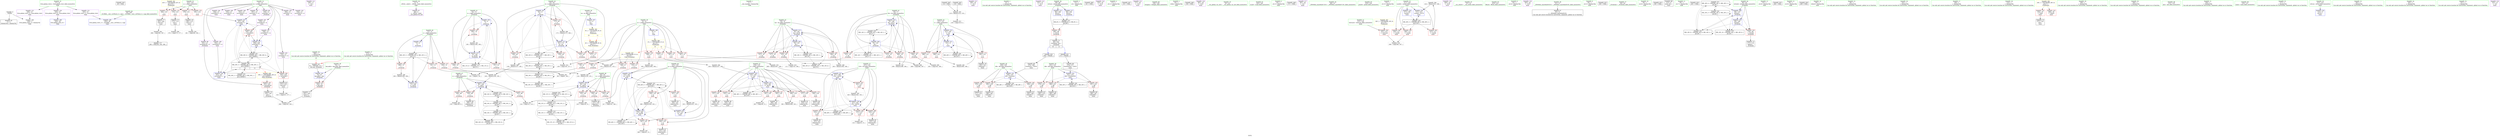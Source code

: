digraph "SVFG" {
	label="SVFG";

	Node0x56422d29f9d0 [shape=record,color=grey,label="{NodeID: 0\nNullPtr}"];
	Node0x56422d29f9d0 -> Node0x56422d2d02a0[style=solid];
	Node0x56422d29f9d0 -> Node0x56422d2d2370[style=solid];
	Node0x56422d31c7c0 [shape=record,color=black,label="{NodeID: 443\n49 = PHI()\n}"];
	Node0x56422cf4c070 [shape=record,color=black,label="{NodeID: 277\n289 = PHI(204, 204, 286, )\n}"];
	Node0x56422d2d1dd0 [shape=record,color=red,label="{NodeID: 194\n320\<--319\n\<--arrayidx27\nmain\n}"];
	Node0x56422d2d1dd0 -> Node0x56422d2d10d0[style=solid];
	Node0x56422d2ceff0 [shape=record,color=purple,label="{NodeID: 111\n236\<--17\n\<--.str.1\nmain\n}"];
	Node0x56422d2a3680 [shape=record,color=green,label="{NodeID: 28\n4\<--6\n_ZStL8__ioinit\<--_ZStL8__ioinit_field_insensitive\nGlob }"];
	Node0x56422d2a3680 -> Node0x56422d2ce490[style=solid];
	Node0x56422d2e1000 [shape=record,color=grey,label="{NodeID: 305\n281 = cmp(280, 282, )\n}"];
	Node0x56422d2d3580 [shape=record,color=blue,label="{NodeID: 222\n297\<--291\narrayidx17\<--\nmain\n}"];
	Node0x56422d2d3580 -> Node0x56422d2d1dd0[style=dashed];
	Node0x56422d2d3580 -> Node0x56422d2d1ea0[style=dashed];
	Node0x56422d2d3580 -> Node0x56422d2d3580[style=dashed];
	Node0x56422d2d3580 -> Node0x56422d2d3990[style=dashed];
	Node0x56422d2d3580 -> Node0x56422d2d3b30[style=dashed];
	Node0x56422d2d3580 -> Node0x56422d2f5f20[style=dashed];
	Node0x56422d2d3580 -> Node0x56422d2f6920[style=dashed];
	Node0x56422d2d4fd0 [shape=record,color=red,label="{NodeID: 139\n97\<--74\n\<--j\n_Z5checkc\n}"];
	Node0x56422d2d4fd0 -> Node0x56422d2e0400[style=solid];
	Node0x56422d2cfa60 [shape=record,color=green,label="{NodeID: 56\n225\<--226\np\<--p_field_insensitive\nmain\n}"];
	Node0x56422d2cfa60 -> Node0x56422d2d7120[style=solid];
	Node0x56422d2cfa60 -> Node0x56422d2d71f0[style=solid];
	Node0x56422d2cfa60 -> Node0x56422d2d72c0[style=solid];
	Node0x56422d2cfa60 -> Node0x56422d2d7390[style=solid];
	Node0x56422d2cfa60 -> Node0x56422d2d3720[style=solid];
	Node0x56422d2cfa60 -> Node0x56422d2d38c0[style=solid];
	Node0x56422d2cfa60 -> Node0x56422d2dbb00[style=solid];
	Node0x56422d2d6690 [shape=record,color=red,label="{NodeID: 167\n295\<--219\n\<--j\nmain\n}"];
	Node0x56422d2d6690 -> Node0x56422d2d0e60[style=solid];
	Node0x56422d2d1270 [shape=record,color=black,label="{NodeID: 84\n328\<--327\nidxprom32\<--\nmain\n}"];
	Node0x56422d29f1b0 [shape=record,color=green,label="{NodeID: 1\n7\<--1\n__dso_handle\<--dummyObj\nGlob }"];
	Node0x56422d31c8c0 [shape=record,color=black,label="{NodeID: 444\n114 = PHI()\n}"];
	Node0x56422d31c8c0 -> Node0x56422d2dfc80[style=solid];
	Node0x56422d2de780 [shape=record,color=grey,label="{NodeID: 278\n308 = Binary(307, 106, )\n}"];
	Node0x56422d2de780 -> Node0x56422d2d37f0[style=solid];
	Node0x56422d2d1ea0 [shape=record,color=red,label="{NodeID: 195\n330\<--329\n\<--arrayidx33\nmain\n}"];
	Node0x56422d2d1ea0 -> Node0x56422d2d3990[style=solid];
	Node0x56422d2cf0c0 [shape=record,color=purple,label="{NodeID: 112\n240\<--20\n\<--.str.2\nmain\n}"];
	Node0x56422d2a3750 [shape=record,color=green,label="{NodeID: 29\n8\<--10\nn\<--n_field_insensitive\nGlob }"];
	Node0x56422d2a3750 -> Node0x56422d2d42d0[style=solid];
	Node0x56422d2a3750 -> Node0x56422d2d43a0[style=solid];
	Node0x56422d2a3750 -> Node0x56422d2d4470[style=solid];
	Node0x56422d2a3750 -> Node0x56422d2d4540[style=solid];
	Node0x56422d2a3750 -> Node0x56422d2d4610[style=solid];
	Node0x56422d2a3750 -> Node0x56422d2d46e0[style=solid];
	Node0x56422d2a3750 -> Node0x56422d2d47b0[style=solid];
	Node0x56422d2a3750 -> Node0x56422d2d4880[style=solid];
	Node0x56422d2a3750 -> Node0x56422d2d1f70[style=solid];
	Node0x56422d2e1180 [shape=record,color=grey,label="{NodeID: 306\n276 = cmp(275, 277, )\n}"];
	Node0x56422d2d3650 [shape=record,color=blue,label="{NodeID: 223\n221\<--301\ni\<--inc\nmain\n}"];
	Node0x56422d2d3650 -> Node0x56422d2d6b70[style=dashed];
	Node0x56422d2d3650 -> Node0x56422d2d6c40[style=dashed];
	Node0x56422d2d3650 -> Node0x56422d2d6d10[style=dashed];
	Node0x56422d2d3650 -> Node0x56422d2d34b0[style=dashed];
	Node0x56422d2d3650 -> Node0x56422d2d3650[style=dashed];
	Node0x56422d2d3650 -> Node0x56422d2ee820[style=dashed];
	Node0x56422d2d50a0 [shape=record,color=red,label="{NodeID: 140\n136\<--74\n\<--j\n_Z5checkc\n}"];
	Node0x56422d2d50a0 -> Node0x56422d2dec00[style=solid];
	Node0x56422d2cfb30 [shape=record,color=green,label="{NodeID: 57\n227\<--228\ni19\<--i19_field_insensitive\nmain\n}"];
	Node0x56422d2cfb30 -> Node0x56422d2d7460[style=solid];
	Node0x56422d2cfb30 -> Node0x56422d2d7530[style=solid];
	Node0x56422d2cfb30 -> Node0x56422d2d7600[style=solid];
	Node0x56422d2cfb30 -> Node0x56422d2d76d0[style=solid];
	Node0x56422d2cfb30 -> Node0x56422d2d37f0[style=solid];
	Node0x56422d2cfb30 -> Node0x56422d2d3a60[style=solid];
	Node0x56422d2d6760 [shape=record,color=red,label="{NodeID: 168\n317\<--219\n\<--j\nmain\n}"];
	Node0x56422d2d6760 -> Node0x56422d2d1000[style=solid];
	Node0x56422d2d1340 [shape=record,color=black,label="{NodeID: 85\n334\<--331\nidxprom34\<--\nmain\n}"];
	Node0x56422d29f420 [shape=record,color=green,label="{NodeID: 2\n9\<--1\n\<--dummyObj\nCan only get source location for instruction, argument, global var or function.}"];
	Node0x56422d31ca20 [shape=record,color=black,label="{NodeID: 445\n118 = PHI()\n}"];
	Node0x56422d31ca20 -> Node0x56422d2dfc80[style=solid];
	Node0x56422d2de900 [shape=record,color=grey,label="{NodeID: 279\n360 = Binary(359, 102, )\n}"];
	Node0x56422d2de900 -> Node0x56422d2dbb00[style=solid];
	Node0x56422d2d1f70 [shape=record,color=blue,label="{NodeID: 196\n8\<--9\nn\<--\nGlob }"];
	Node0x56422d2d1f70 -> Node0x56422d2d8520[style=dashed];
	Node0x56422d2cf190 [shape=record,color=purple,label="{NodeID: 113\n251\<--22\n\<--.str.3\nmain\n}"];
	Node0x56422d2a3820 [shape=record,color=green,label="{NodeID: 30\n11\<--12\nm\<--m_field_insensitive\nGlob }"];
	Node0x56422d2a3820 -> Node0x56422d2d4950[style=solid];
	Node0x56422d2a3820 -> Node0x56422d2d2070[style=solid];
	Node0x56422d2e1300 [shape=record,color=grey,label="{NodeID: 307\n348 = cmp(347, 9, )\n}"];
	Node0x56422d2d3720 [shape=record,color=blue,label="{NodeID: 224\n225\<--305\np\<--sub18\nmain\n}"];
	Node0x56422d2d3720 -> Node0x56422d2f0a20[style=dashed];
	Node0x56422d2d5170 [shape=record,color=red,label="{NodeID: 141\n194\<--74\n\<--j\n_Z5checkc\n}"];
	Node0x56422d2d5170 -> Node0x56422d2dfb00[style=solid];
	Node0x56422d2cfc00 [shape=record,color=green,label="{NodeID: 58\n229\<--230\nbR\<--bR_field_insensitive\nmain\n}"];
	Node0x56422d2cfc00 -> Node0x56422d2d77a0[style=solid];
	Node0x56422d2cfc00 -> Node0x56422d2d7870[style=solid];
	Node0x56422d2cfc00 -> Node0x56422d2d7940[style=solid];
	Node0x56422d2cfc00 -> Node0x56422d2dbc60[style=solid];
	Node0x56422d2d6830 [shape=record,color=red,label="{NodeID: 169\n327\<--219\n\<--j\nmain\n}"];
	Node0x56422d2d6830 -> Node0x56422d2d1270[style=solid];
	Node0x56422d2d1410 [shape=record,color=black,label="{NodeID: 86\n337\<--336\nidxprom36\<--\nmain\n}"];
	Node0x56422d2c2b10 [shape=record,color=green,label="{NodeID: 3\n15\<--1\n.str\<--dummyObj\nGlob }"];
	Node0x56422d31cb20 [shape=record,color=black,label="{NodeID: 446\n241 = PHI()\n}"];
	Node0x56422d2dea80 [shape=record,color=grey,label="{NodeID: 280\n365 = Binary(364, 102, )\n}"];
	Node0x56422d2dea80 -> Node0x56422d2dbb90[style=solid];
	Node0x56422d2d2070 [shape=record,color=blue,label="{NodeID: 197\n11\<--9\nm\<--\nGlob }"];
	Node0x56422d2d2070 -> Node0x56422d2d8630[style=dashed];
	Node0x56422d2cf260 [shape=record,color=purple,label="{NodeID: 114\n255\<--24\n\<--.str.4\nmain\n}"];
	Node0x56422d2cd830 [shape=record,color=green,label="{NodeID: 31\n13\<--14\nA\<--A_field_insensitive\nGlob }"];
	Node0x56422d2cd830 -> Node0x56422d2ce560[style=solid];
	Node0x56422d2cd830 -> Node0x56422d2ce630[style=solid];
	Node0x56422d2cd830 -> Node0x56422d2ce700[style=solid];
	Node0x56422d2cd830 -> Node0x56422d2ce7d0[style=solid];
	Node0x56422d2cd830 -> Node0x56422d2ce8a0[style=solid];
	Node0x56422d2cd830 -> Node0x56422d2ce970[style=solid];
	Node0x56422d2cd830 -> Node0x56422d2cea40[style=solid];
	Node0x56422d2cd830 -> Node0x56422d2ceb10[style=solid];
	Node0x56422d2cd830 -> Node0x56422d2cebe0[style=solid];
	Node0x56422d2cd830 -> Node0x56422d2cecb0[style=solid];
	Node0x56422d2cd830 -> Node0x56422d2ced80[style=solid];
	Node0x56422d2cd830 -> Node0x56422d2cee50[style=solid];
	Node0x56422d2d8b70 [shape=record,color=yellow,style=double,label="{NodeID: 391\n42V_1 = ENCHI(MR_42V_0)\npts\{224 \}\nFun[main]}"];
	Node0x56422d2d8b70 -> Node0x56422d2d6de0[style=dashed];
	Node0x56422d2d8b70 -> Node0x56422d2d6eb0[style=dashed];
	Node0x56422d2d8b70 -> Node0x56422d2d6f80[style=dashed];
	Node0x56422d2d8b70 -> Node0x56422d2d7050[style=dashed];
	Node0x56422d2e1480 [shape=record,color=grey,label="{NodeID: 308\n268 = cmp(266, 267, )\n}"];
	Node0x56422d2d37f0 [shape=record,color=blue,label="{NodeID: 225\n227\<--308\ni19\<--sub20\nmain\n}"];
	Node0x56422d2d37f0 -> Node0x56422d2d7460[style=dashed];
	Node0x56422d2d37f0 -> Node0x56422d2d7530[style=dashed];
	Node0x56422d2d37f0 -> Node0x56422d2d7600[style=dashed];
	Node0x56422d2d37f0 -> Node0x56422d2d76d0[style=dashed];
	Node0x56422d2d37f0 -> Node0x56422d2d37f0[style=dashed];
	Node0x56422d2d37f0 -> Node0x56422d2d3a60[style=dashed];
	Node0x56422d2d37f0 -> Node0x56422d2ef220[style=dashed];
	Node0x56422d2d5240 [shape=record,color=red,label="{NodeID: 142\n104\<--76\n\<--dx\n_Z5checkc\n}"];
	Node0x56422d2d5240 -> Node0x56422d2e1600[style=solid];
	Node0x56422d2cfcd0 [shape=record,color=green,label="{NodeID: 59\n231\<--232\nbB\<--bB_field_insensitive\nmain\n}"];
	Node0x56422d2cfcd0 -> Node0x56422d2d7a10[style=solid];
	Node0x56422d2cfcd0 -> Node0x56422d2d1c30[style=solid];
	Node0x56422d2cfcd0 -> Node0x56422d2d1d00[style=solid];
	Node0x56422d2cfcd0 -> Node0x56422d2dbd30[style=solid];
	Node0x56422d2d6900 [shape=record,color=red,label="{NodeID: 170\n336\<--219\n\<--j\nmain\n}"];
	Node0x56422d2d6900 -> Node0x56422d2d1410[style=solid];
	Node0x56422d2d14e0 [shape=record,color=black,label="{NodeID: 87\n351\<--350\nidxprom44\<--\nmain\n}"];
	Node0x56422d2a3400 [shape=record,color=green,label="{NodeID: 4\n17\<--1\n.str.1\<--dummyObj\nGlob }"];
	Node0x56422d31cbf0 [shape=record,color=black,label="{NodeID: 447\n252 = PHI()\n}"];
	Node0x56422d2dec00 [shape=record,color=grey,label="{NodeID: 281\n140 = Binary(136, 139, )\n}"];
	Node0x56422d2dec00 -> Node0x56422d2d2af0[style=solid];
	Node0x56422d2d2170 [shape=record,color=blue,label="{NodeID: 198\n434\<--38\nllvm.global_ctors_0\<--\nGlob }"];
	Node0x56422d2cf330 [shape=record,color=purple,label="{NodeID: 115\n271\<--26\n\<--.str.5\nmain\n}"];
	Node0x56422d2cd8c0 [shape=record,color=green,label="{NodeID: 32\n37\<--41\nllvm.global_ctors\<--llvm.global_ctors_field_insensitive\nGlob }"];
	Node0x56422d2cd8c0 -> Node0x56422d2d3fd0[style=solid];
	Node0x56422d2cd8c0 -> Node0x56422d2d40d0[style=solid];
	Node0x56422d2cd8c0 -> Node0x56422d2d41d0[style=solid];
	Node0x56422d2e1600 [shape=record,color=grey,label="{NodeID: 309\n105 = cmp(104, 106, )\n}"];
	Node0x56422d2d38c0 [shape=record,color=blue,label="{NodeID: 226\n225\<--332\np\<--dec\nmain\n}"];
	Node0x56422d2d38c0 -> Node0x56422d2f0a20[style=dashed];
	Node0x56422d2d5310 [shape=record,color=red,label="{NodeID: 143\n113\<--76\n\<--dx\n_Z5checkc\n}"];
	Node0x56422d2cfda0 [shape=record,color=green,label="{NodeID: 60\n238\<--239\nfreopen\<--freopen_field_insensitive\n}"];
	Node0x56422d2f2320 [shape=record,color=black,label="{NodeID: 337\nMR_10V_3 = PHI(MR_10V_4, MR_10V_2, )\npts\{73 \}\n}"];
	Node0x56422d2f2320 -> Node0x56422d2d4d60[style=dashed];
	Node0x56422d2f2320 -> Node0x56422d2d4e30[style=dashed];
	Node0x56422d2f2320 -> Node0x56422d2d4f00[style=dashed];
	Node0x56422d2f2320 -> Node0x56422d2d30a0[style=dashed];
	Node0x56422d2d69d0 [shape=record,color=red,label="{NodeID: 171\n353\<--219\n\<--j\nmain\n}"];
	Node0x56422d2d69d0 -> Node0x56422d2d15b0[style=solid];
	Node0x56422d2d15b0 [shape=record,color=black,label="{NodeID: 88\n354\<--353\nidxprom46\<--\nmain\n}"];
	Node0x56422d2a3490 [shape=record,color=green,label="{NodeID: 5\n19\<--1\nstdin\<--dummyObj\nGlob }"];
	Node0x56422d31ccc0 [shape=record,color=black,label="{NodeID: 448\n256 = PHI()\n}"];
	Node0x56422d2ded80 [shape=record,color=grey,label="{NodeID: 282\n134 = Binary(130, 133, )\n}"];
	Node0x56422d2ded80 -> Node0x56422d2d2a20[style=solid];
	Node0x56422d2d2270 [shape=record,color=blue,label="{NodeID: 199\n435\<--39\nllvm.global_ctors_1\<--_GLOBAL__sub_I_ACRush_0_1.cpp\nGlob }"];
	Node0x56422d2d3c90 [shape=record,color=purple,label="{NodeID: 116\n382\<--28\n\<--.str.6\nmain\n}"];
	Node0x56422d2cd950 [shape=record,color=green,label="{NodeID: 33\n42\<--43\n__cxx_global_var_init\<--__cxx_global_var_init_field_insensitive\n}"];
	Node0x56422d2e1780 [shape=record,color=grey,label="{NodeID: 310\n111 = cmp(110, 106, )\n}"];
	Node0x56422d2d3990 [shape=record,color=blue,label="{NodeID: 227\n338\<--330\narrayidx37\<--\nmain\n}"];
	Node0x56422d2d3990 -> Node0x56422d2f6920[style=dashed];
	Node0x56422d2d53e0 [shape=record,color=red,label="{NodeID: 144\n131\<--76\n\<--dx\n_Z5checkc\n}"];
	Node0x56422d2d53e0 -> Node0x56422d2df800[style=solid];
	Node0x56422d2cfea0 [shape=record,color=green,label="{NodeID: 61\n242\<--243\nscanf\<--scanf_field_insensitive\n}"];
	Node0x56422d2d6aa0 [shape=record,color=red,label="{NodeID: 172\n364\<--219\n\<--j\nmain\n}"];
	Node0x56422d2d6aa0 -> Node0x56422d2dea80[style=solid];
	Node0x56422d2d1680 [shape=record,color=black,label="{NodeID: 89\n370\<--368\nfrombool\<--call54\nmain\n}"];
	Node0x56422d2d1680 -> Node0x56422d2dbc60[style=solid];
	Node0x56422d29f6b0 [shape=record,color=green,label="{NodeID: 6\n20\<--1\n.str.2\<--dummyObj\nGlob }"];
	Node0x56422d31cdc0 [shape=record,color=black,label="{NodeID: 449\n272 = PHI()\n}"];
	Node0x56422d2def00 [shape=record,color=grey,label="{NodeID: 283\n305 = Binary(304, 106, )\n}"];
	Node0x56422d2def00 -> Node0x56422d2d3720[style=solid];
	Node0x56422d2d2370 [shape=record,color=blue, style = dotted,label="{NodeID: 200\n436\<--3\nllvm.global_ctors_2\<--dummyVal\nGlob }"];
	Node0x56422d2d3d60 [shape=record,color=purple,label="{NodeID: 117\n391\<--30\n\<--.str.7\nmain\n}"];
	Node0x56422d2cd9e0 [shape=record,color=green,label="{NodeID: 34\n46\<--47\n_ZNSt8ios_base4InitC1Ev\<--_ZNSt8ios_base4InitC1Ev_field_insensitive\n}"];
	Node0x56422d2e1900 [shape=record,color=grey,label="{NodeID: 311\n166 = cmp(163, 165, )\n}"];
	Node0x56422d2d3a60 [shape=record,color=blue,label="{NodeID: 228\n227\<--343\ni19\<--dec39\nmain\n}"];
	Node0x56422d2d3a60 -> Node0x56422d2d7460[style=dashed];
	Node0x56422d2d3a60 -> Node0x56422d2d7530[style=dashed];
	Node0x56422d2d3a60 -> Node0x56422d2d7600[style=dashed];
	Node0x56422d2d3a60 -> Node0x56422d2d76d0[style=dashed];
	Node0x56422d2d3a60 -> Node0x56422d2d37f0[style=dashed];
	Node0x56422d2d3a60 -> Node0x56422d2d3a60[style=dashed];
	Node0x56422d2d3a60 -> Node0x56422d2ef220[style=dashed];
	Node0x56422d2d54b0 [shape=record,color=red,label="{NodeID: 145\n189\<--76\n\<--dx\n_Z5checkc\n}"];
	Node0x56422d2d54b0 -> Node0x56422d2df500[style=solid];
	Node0x56422d2cffa0 [shape=record,color=green,label="{NodeID: 62\n253\<--254\nprintf\<--printf_field_insensitive\n}"];
	Node0x56422d2d6b70 [shape=record,color=red,label="{NodeID: 173\n266\<--221\n\<--i\nmain\n}"];
	Node0x56422d2d6b70 -> Node0x56422d2e1480[style=solid];
	Node0x56422d2d1750 [shape=record,color=black,label="{NodeID: 90\n374\<--372\nfrombool56\<--call55\nmain\n}"];
	Node0x56422d2d1750 -> Node0x56422d2dbd30[style=solid];
	Node0x56422d29f740 [shape=record,color=green,label="{NodeID: 7\n22\<--1\n.str.3\<--dummyObj\nGlob }"];
	Node0x56422d31cec0 [shape=record,color=black,label="{NodeID: 450\n368 = PHI(66, )\n}"];
	Node0x56422d31cec0 -> Node0x56422d2d1680[style=solid];
	Node0x56422d2df080 [shape=record,color=grey,label="{NodeID: 284\n414 = Binary(413, 106, )\n}"];
	Node0x56422d2df080 -> Node0x56422d2dbe00[style=solid];
	Node0x56422d2d2470 [shape=record,color=blue,label="{NodeID: 201\n70\<--67\nkey.addr\<--key\n_Z5checkc\n}"];
	Node0x56422d2d2470 -> Node0x56422d2d4c90[style=dashed];
	Node0x56422d2d3e30 [shape=record,color=purple,label="{NodeID: 118\n400\<--32\n\<--.str.8\nmain\n}"];
	Node0x56422d2cda70 [shape=record,color=green,label="{NodeID: 35\n52\<--53\n__cxa_atexit\<--__cxa_atexit_field_insensitive\n}"];
	Node0x56422d2e1a80 [shape=record,color=grey,label="{NodeID: 312\n120 = cmp(119, 9, )\n}"];
	Node0x56422d2d3b30 [shape=record,color=blue,label="{NodeID: 229\n355\<--357\narrayidx47\<--\nmain\n}"];
	Node0x56422d2d3b30 -> Node0x56422d2d3b30[style=dashed];
	Node0x56422d2d3b30 -> Node0x56422d2f5f20[style=dashed];
	Node0x56422d2d5580 [shape=record,color=red,label="{NodeID: 146\n110\<--78\n\<--dy\n_Z5checkc\n}"];
	Node0x56422d2d5580 -> Node0x56422d2e1780[style=solid];
	Node0x56422d2d00a0 [shape=record,color=green,label="{NodeID: 63\n410\<--411\nfflush\<--fflush_field_insensitive\n}"];
	Node0x56422d2d6c40 [shape=record,color=red,label="{NodeID: 174\n292\<--221\n\<--i\nmain\n}"];
	Node0x56422d2d6c40 -> Node0x56422d2d0d90[style=solid];
	Node0x56422d2d1820 [shape=record,color=black,label="{NodeID: 91\n377\<--376\ntobool\<--\nmain\n}"];
	Node0x56422d29f850 [shape=record,color=green,label="{NodeID: 8\n24\<--1\n.str.4\<--dummyObj\nGlob }"];
	Node0x56422d31d0b0 [shape=record,color=black,label="{NodeID: 451\n372 = PHI(66, )\n}"];
	Node0x56422d31d0b0 -> Node0x56422d2d1750[style=solid];
	Node0x56422d2df200 [shape=record,color=grey,label="{NodeID: 285\n301 = Binary(300, 106, )\n}"];
	Node0x56422d2df200 -> Node0x56422d2d3650[style=solid];
	Node0x56422d2d2540 [shape=record,color=blue,label="{NodeID: 202\n72\<--9\ni\<--\n_Z5checkc\n}"];
	Node0x56422d2d2540 -> Node0x56422d2f2320[style=dashed];
	Node0x56422d2d3f00 [shape=record,color=purple,label="{NodeID: 119\n403\<--34\n\<--.str.9\nmain\n}"];
	Node0x56422d2cdb00 [shape=record,color=green,label="{NodeID: 36\n51\<--57\n_ZNSt8ios_base4InitD1Ev\<--_ZNSt8ios_base4InitD1Ev_field_insensitive\n}"];
	Node0x56422d2cdb00 -> Node0x56422d2d0470[style=solid];
	Node0x56422d2e1c00 [shape=record,color=grey,label="{NodeID: 313\n262 = cmp(261, 9, )\n}"];
	Node0x56422d2dbb00 [shape=record,color=blue,label="{NodeID: 230\n225\<--360\np\<--dec49\nmain\n}"];
	Node0x56422d2dbb00 -> Node0x56422d2d71f0[style=dashed];
	Node0x56422d2dbb00 -> Node0x56422d2d72c0[style=dashed];
	Node0x56422d2dbb00 -> Node0x56422d2d7390[style=dashed];
	Node0x56422d2dbb00 -> Node0x56422d2d3720[style=dashed];
	Node0x56422d2dbb00 -> Node0x56422d2dbb00[style=dashed];
	Node0x56422d2dbb00 -> Node0x56422d2eed20[style=dashed];
	Node0x56422d2d5650 [shape=record,color=red,label="{NodeID: 147\n117\<--78\n\<--dy\n_Z5checkc\n}"];
	Node0x56422d2d01a0 [shape=record,color=green,label="{NodeID: 64\n39\<--430\n_GLOBAL__sub_I_ACRush_0_1.cpp\<--_GLOBAL__sub_I_ACRush_0_1.cpp_field_insensitive\n}"];
	Node0x56422d2d01a0 -> Node0x56422d2d2270[style=solid];
	Node0x56422d2d6d10 [shape=record,color=red,label="{NodeID: 175\n300\<--221\n\<--i\nmain\n}"];
	Node0x56422d2d6d10 -> Node0x56422d2df200[style=solid];
	Node0x56422d2d18f0 [shape=record,color=black,label="{NodeID: 92\n380\<--379\ntobool58\<--\nmain\n}"];
	Node0x56422d29f8e0 [shape=record,color=green,label="{NodeID: 9\n26\<--1\n.str.5\<--dummyObj\nGlob }"];
	Node0x56422d31d1b0 [shape=record,color=black,label="{NodeID: 452\n383 = PHI()\n}"];
	Node0x56422d2df380 [shape=record,color=grey,label="{NodeID: 286\n139 = Binary(137, 138, )\n}"];
	Node0x56422d2df380 -> Node0x56422d2dec00[style=solid];
	Node0x56422d2d2610 [shape=record,color=blue,label="{NodeID: 203\n74\<--9\nj\<--\n_Z5checkc\n}"];
	Node0x56422d2d2610 -> Node0x56422d2d4fd0[style=dashed];
	Node0x56422d2d2610 -> Node0x56422d2d50a0[style=dashed];
	Node0x56422d2d2610 -> Node0x56422d2d5170[style=dashed];
	Node0x56422d2d2610 -> Node0x56422d2d2610[style=dashed];
	Node0x56422d2d2610 -> Node0x56422d2d2fd0[style=dashed];
	Node0x56422d2d2610 -> Node0x56422d2fe620[style=dashed];
	Node0x56422d2d3fd0 [shape=record,color=purple,label="{NodeID: 120\n434\<--37\nllvm.global_ctors_0\<--llvm.global_ctors\nGlob }"];
	Node0x56422d2d3fd0 -> Node0x56422d2d2170[style=solid];
	Node0x56422d2cdb90 [shape=record,color=green,label="{NodeID: 37\n64\<--65\n_Z5checkc\<--_Z5checkc_field_insensitive\n}"];
	Node0x56422d2d90b0 [shape=record,color=yellow,style=double,label="{NodeID: 397\n2V_1 = ENCHI(MR_2V_0)\npts\{10 \}\nFun[_Z5checkc]}"];
	Node0x56422d2d90b0 -> Node0x56422d2d42d0[style=dashed];
	Node0x56422d2d90b0 -> Node0x56422d2d43a0[style=dashed];
	Node0x56422d2d90b0 -> Node0x56422d2d4470[style=dashed];
	Node0x56422d2d90b0 -> Node0x56422d2d4540[style=dashed];
	Node0x56422d2e1d80 [shape=record,color=grey,label="{NodeID: 314\n128 = cmp(126, 127, )\n}"];
	Node0x56422d2dbb90 [shape=record,color=blue,label="{NodeID: 231\n219\<--365\nj\<--dec52\nmain\n}"];
	Node0x56422d2dbb90 -> Node0x56422d2d65c0[style=dashed];
	Node0x56422d2dbb90 -> Node0x56422d2d6690[style=dashed];
	Node0x56422d2dbb90 -> Node0x56422d2d6760[style=dashed];
	Node0x56422d2dbb90 -> Node0x56422d2d6830[style=dashed];
	Node0x56422d2dbb90 -> Node0x56422d2d6900[style=dashed];
	Node0x56422d2dbb90 -> Node0x56422d2d69d0[style=dashed];
	Node0x56422d2dbb90 -> Node0x56422d2d6aa0[style=dashed];
	Node0x56422d2dbb90 -> Node0x56422d2dbb90[style=dashed];
	Node0x56422d2dbb90 -> Node0x56422d2ee320[style=dashed];
	Node0x56422d2d5720 [shape=record,color=red,label="{NodeID: 148\n137\<--78\n\<--dy\n_Z5checkc\n}"];
	Node0x56422d2d5720 -> Node0x56422d2df380[style=solid];
	Node0x56422d2d02a0 [shape=record,color=black,label="{NodeID: 65\n2\<--3\ndummyVal\<--dummyVal\n}"];
	Node0x56422d2d6de0 [shape=record,color=red,label="{NodeID: 176\n274\<--223\n\<--c\nmain\n}"];
	Node0x56422d2d6de0 -> Node0x56422d2d0b20[style=solid];
	Node0x56422d2d19c0 [shape=record,color=black,label="{NodeID: 93\n386\<--385\ntobool61\<--\nmain\n}"];
	Node0x56422d2a3190 [shape=record,color=green,label="{NodeID: 10\n28\<--1\n.str.6\<--dummyObj\nGlob }"];
	Node0x56422d31d280 [shape=record,color=black,label="{NodeID: 453\n392 = PHI()\n}"];
	Node0x56422d2df500 [shape=record,color=grey,label="{NodeID: 287\n190 = Binary(189, 106, )\n}"];
	Node0x56422d2df500 -> Node0x56422d2d2f00[style=solid];
	Node0x56422d2d26e0 [shape=record,color=blue,label="{NodeID: 204\n76\<--102\ndx\<--\n_Z5checkc\n}"];
	Node0x56422d2d26e0 -> Node0x56422d2d5240[style=dashed];
	Node0x56422d2d26e0 -> Node0x56422d2d5310[style=dashed];
	Node0x56422d2d26e0 -> Node0x56422d2d53e0[style=dashed];
	Node0x56422d2d26e0 -> Node0x56422d2d54b0[style=dashed];
	Node0x56422d2d26e0 -> Node0x56422d2d2f00[style=dashed];
	Node0x56422d2d26e0 -> Node0x56422d2ec020[style=dashed];
	Node0x56422d2d26e0 -> Node0x56422d2feb20[style=dashed];
	Node0x56422d2d40d0 [shape=record,color=purple,label="{NodeID: 121\n435\<--37\nllvm.global_ctors_1\<--llvm.global_ctors\nGlob }"];
	Node0x56422d2d40d0 -> Node0x56422d2d2270[style=solid];
	Node0x56422d2cdc20 [shape=record,color=green,label="{NodeID: 38\n68\<--69\nretval\<--retval_field_insensitive\n_Z5checkc\n}"];
	Node0x56422d2cdc20 -> Node0x56422d2d4bc0[style=solid];
	Node0x56422d2cdc20 -> Node0x56422d2d2d60[style=solid];
	Node0x56422d2cdc20 -> Node0x56422d2d3170[style=solid];
	Node0x56422d2d91c0 [shape=record,color=yellow,style=double,label="{NodeID: 398\n4V_1 = ENCHI(MR_4V_0)\npts\{12 \}\nFun[_Z5checkc]}"];
	Node0x56422d2d91c0 -> Node0x56422d2d4950[style=dashed];
	Node0x56422d2e1f00 [shape=record,color=grey,label="{NodeID: 315\n93 = cmp(91, 92, )\n}"];
	Node0x56422d2dbc60 [shape=record,color=blue,label="{NodeID: 232\n229\<--370\nbR\<--frombool\nmain\n}"];
	Node0x56422d2dbc60 -> Node0x56422d2d77a0[style=dashed];
	Node0x56422d2dbc60 -> Node0x56422d2d7870[style=dashed];
	Node0x56422d2dbc60 -> Node0x56422d2d7940[style=dashed];
	Node0x56422d2dbc60 -> Node0x56422d2ef720[style=dashed];
	Node0x56422d2d57f0 [shape=record,color=red,label="{NodeID: 149\n184\<--78\n\<--dy\n_Z5checkc\n}"];
	Node0x56422d2d57f0 -> Node0x56422d2df680[style=solid];
	Node0x56422d2d03a0 [shape=record,color=black,label="{NodeID: 66\n212\<--9\nmain_ret\<--\nmain\n}"];
	Node0x56422d2d6eb0 [shape=record,color=red,label="{NodeID: 177\n279\<--223\n\<--c\nmain\n}"];
	Node0x56422d2d6eb0 -> Node0x56422d2d0bf0[style=solid];
	Node0x56422d2d1a90 [shape=record,color=black,label="{NodeID: 94\n389\<--388\ntobool63\<--\nmain\n}"];
	Node0x56422d2a3260 [shape=record,color=green,label="{NodeID: 11\n30\<--1\n.str.7\<--dummyObj\nGlob }"];
	Node0x56422d31d350 [shape=record,color=black,label="{NodeID: 454\n401 = PHI()\n}"];
	Node0x56422d2fcd20 [shape=record,color=black,label="{NodeID: 371\nMR_18V_4 = PHI(MR_18V_5, MR_18V_3, )\npts\{81 \}\n}"];
	Node0x56422d2fcd20 -> Node0x56422d2d2880[style=dashed];
	Node0x56422d2fcd20 -> Node0x56422d2eca20[style=dashed];
	Node0x56422d2fcd20 -> Node0x56422d2f6e20[style=dashed];
	Node0x56422d2fcd20 -> Node0x56422d2fcd20[style=dashed];
	Node0x56422d2df680 [shape=record,color=grey,label="{NodeID: 288\n185 = Binary(184, 106, )\n}"];
	Node0x56422d2df680 -> Node0x56422d2d2e30[style=solid];
	Node0x56422d2d27b0 [shape=record,color=blue,label="{NodeID: 205\n78\<--102\ndy\<--\n_Z5checkc\n}"];
	Node0x56422d2d27b0 -> Node0x56422d2d5580[style=dashed];
	Node0x56422d2d27b0 -> Node0x56422d2d5650[style=dashed];
	Node0x56422d2d27b0 -> Node0x56422d2d5720[style=dashed];
	Node0x56422d2d27b0 -> Node0x56422d2d57f0[style=dashed];
	Node0x56422d2d27b0 -> Node0x56422d2d27b0[style=dashed];
	Node0x56422d2d27b0 -> Node0x56422d2d2e30[style=dashed];
	Node0x56422d2d27b0 -> Node0x56422d2ec520[style=dashed];
	Node0x56422d2d27b0 -> Node0x56422d2ff020[style=dashed];
	Node0x56422d2d41d0 [shape=record,color=purple,label="{NodeID: 122\n436\<--37\nllvm.global_ctors_2\<--llvm.global_ctors\nGlob }"];
	Node0x56422d2d41d0 -> Node0x56422d2d2370[style=solid];
	Node0x56422d2cdcb0 [shape=record,color=green,label="{NodeID: 39\n70\<--71\nkey.addr\<--key.addr_field_insensitive\n_Z5checkc\n}"];
	Node0x56422d2cdcb0 -> Node0x56422d2d4c90[style=solid];
	Node0x56422d2cdcb0 -> Node0x56422d2d2470[style=solid];
	Node0x56422d2e2080 [shape=record,color=grey,label="{NodeID: 316\n248 = cmp(246, 247, )\n}"];
	Node0x56422d2dbd30 [shape=record,color=blue,label="{NodeID: 233\n231\<--374\nbB\<--frombool56\nmain\n}"];
	Node0x56422d2dbd30 -> Node0x56422d2d7a10[style=dashed];
	Node0x56422d2dbd30 -> Node0x56422d2d1c30[style=dashed];
	Node0x56422d2dbd30 -> Node0x56422d2d1d00[style=dashed];
	Node0x56422d2dbd30 -> Node0x56422d2efc20[style=dashed];
	Node0x56422d2d58c0 [shape=record,color=red,label="{NodeID: 150\n176\<--80\n\<--isGood\n_Z5checkc\n}"];
	Node0x56422d2d58c0 -> Node0x56422d2d08b0[style=solid];
	Node0x56422d2d0470 [shape=record,color=black,label="{NodeID: 67\n50\<--51\n\<--_ZNSt8ios_base4InitD1Ev\nCan only get source location for instruction, argument, global var or function.}"];
	Node0x56422d2d6f80 [shape=record,color=red,label="{NodeID: 178\n284\<--223\n\<--c\nmain\n}"];
	Node0x56422d2d6f80 -> Node0x56422d2d0cc0[style=solid];
	Node0x56422d2d1b60 [shape=record,color=black,label="{NodeID: 95\n395\<--394\ntobool67\<--\nmain\n}"];
	Node0x56422d2a2f50 [shape=record,color=green,label="{NodeID: 12\n32\<--1\n.str.8\<--dummyObj\nGlob }"];
	Node0x56422d31d420 [shape=record,color=black,label="{NodeID: 455\n404 = PHI()\n}"];
	Node0x56422d2fd220 [shape=record,color=black,label="{NodeID: 372\nMR_20V_4 = PHI(MR_20V_5, MR_20V_3, )\npts\{83 \}\n}"];
	Node0x56422d2fd220 -> Node0x56422d2d2950[style=dashed];
	Node0x56422d2fd220 -> Node0x56422d2ecf20[style=dashed];
	Node0x56422d2fd220 -> Node0x56422d2f7320[style=dashed];
	Node0x56422d2fd220 -> Node0x56422d2fd220[style=dashed];
	Node0x56422d2df800 [shape=record,color=grey,label="{NodeID: 289\n133 = Binary(131, 132, )\n}"];
	Node0x56422d2df800 -> Node0x56422d2ded80[style=solid];
	Node0x56422d2d2880 [shape=record,color=blue,label="{NodeID: 206\n80\<--123\nisGood\<--\n_Z5checkc\n}"];
	Node0x56422d2d2880 -> Node0x56422d2d58c0[style=dashed];
	Node0x56422d2d2880 -> Node0x56422d2d2bc0[style=dashed];
	Node0x56422d2d2880 -> Node0x56422d2f6e20[style=dashed];
	Node0x56422d2d2880 -> Node0x56422d2f0120[style=dashed];
	Node0x56422d2d42d0 [shape=record,color=red,label="{NodeID: 123\n92\<--8\n\<--n\n_Z5checkc\n}"];
	Node0x56422d2d42d0 -> Node0x56422d2e1f00[style=solid];
	Node0x56422d2cdd40 [shape=record,color=green,label="{NodeID: 40\n72\<--73\ni\<--i_field_insensitive\n_Z5checkc\n}"];
	Node0x56422d2cdd40 -> Node0x56422d2d4d60[style=solid];
	Node0x56422d2cdd40 -> Node0x56422d2d4e30[style=solid];
	Node0x56422d2cdd40 -> Node0x56422d2d4f00[style=solid];
	Node0x56422d2cdd40 -> Node0x56422d2d2540[style=solid];
	Node0x56422d2cdd40 -> Node0x56422d2d30a0[style=solid];
	Node0x56422d2dbe00 [shape=record,color=blue,label="{NodeID: 234\n217\<--414\ncaseId\<--inc79\nmain\n}"];
	Node0x56422d2dbe00 -> Node0x56422d2ede20[style=dashed];
	Node0x56422d2d5990 [shape=record,color=red,label="{NodeID: 151\n126\<--82\n\<--d\n_Z5checkc\n}"];
	Node0x56422d2d5990 -> Node0x56422d2e1d80[style=solid];
	Node0x56422d2d0570 [shape=record,color=black,label="{NodeID: 68\n157\<--156\nidxprom\<--\n_Z5checkc\n}"];
	Node0x56422d2d7050 [shape=record,color=red,label="{NodeID: 179\n291\<--223\n\<--c\nmain\n}"];
	Node0x56422d2d7050 -> Node0x56422d2d3580[style=solid];
	Node0x56422d2ce3c0 [shape=record,color=black,label="{NodeID: 96\n398\<--397\ntobool69\<--\nmain\n}"];
	Node0x56422d2a3020 [shape=record,color=green,label="{NodeID: 13\n34\<--1\n.str.9\<--dummyObj\nGlob }"];
	Node0x56422d31d620 [shape=record,color=black,label="{NodeID: 456\n409 = PHI()\n}"];
	Node0x56422d2fd720 [shape=record,color=black,label="{NodeID: 373\nMR_22V_4 = PHI(MR_22V_5, MR_22V_3, )\npts\{85 \}\n}"];
	Node0x56422d2fd720 -> Node0x56422d2d2a20[style=dashed];
	Node0x56422d2fd720 -> Node0x56422d2ed420[style=dashed];
	Node0x56422d2fd720 -> Node0x56422d2f7820[style=dashed];
	Node0x56422d2fd720 -> Node0x56422d2fd720[style=dashed];
	Node0x56422d2fd720 -> Node0x56422d2f0710[style=dashed];
	Node0x56422d2df980 [shape=record,color=grey,label="{NodeID: 290\n200 = Binary(199, 106, )\n}"];
	Node0x56422d2df980 -> Node0x56422d2d30a0[style=solid];
	Node0x56422d2d2950 [shape=record,color=blue,label="{NodeID: 207\n82\<--9\nd\<--\n_Z5checkc\n}"];
	Node0x56422d2d2950 -> Node0x56422d2d5990[style=dashed];
	Node0x56422d2d2950 -> Node0x56422d2d5a60[style=dashed];
	Node0x56422d2d2950 -> Node0x56422d2d5b30[style=dashed];
	Node0x56422d2d2950 -> Node0x56422d2d5c00[style=dashed];
	Node0x56422d2d2950 -> Node0x56422d2d2c90[style=dashed];
	Node0x56422d2d2950 -> Node0x56422d2f7320[style=dashed];
	Node0x56422d2d2950 -> Node0x56422d2f0620[style=dashed];
	Node0x56422d2d43a0 [shape=record,color=red,label="{NodeID: 124\n98\<--8\n\<--n\n_Z5checkc\n}"];
	Node0x56422d2d43a0 -> Node0x56422d2e0400[style=solid];
	Node0x56422d2cde10 [shape=record,color=green,label="{NodeID: 41\n74\<--75\nj\<--j_field_insensitive\n_Z5checkc\n}"];
	Node0x56422d2cde10 -> Node0x56422d2d4fd0[style=solid];
	Node0x56422d2cde10 -> Node0x56422d2d50a0[style=solid];
	Node0x56422d2cde10 -> Node0x56422d2d5170[style=solid];
	Node0x56422d2cde10 -> Node0x56422d2d2610[style=solid];
	Node0x56422d2cde10 -> Node0x56422d2d2fd0[style=solid];
	Node0x56422d2ec020 [shape=record,color=black,label="{NodeID: 318\nMR_14V_3 = PHI(MR_14V_5, MR_14V_2, )\npts\{77 \}\n}"];
	Node0x56422d2ec020 -> Node0x56422d2d26e0[style=dashed];
	Node0x56422d2ec020 -> Node0x56422d2ec020[style=dashed];
	Node0x56422d2ec020 -> Node0x56422d2feb20[style=dashed];
	Node0x56422d2d5a60 [shape=record,color=red,label="{NodeID: 152\n132\<--82\n\<--d\n_Z5checkc\n}"];
	Node0x56422d2d5a60 -> Node0x56422d2df800[style=solid];
	Node0x56422d2d0640 [shape=record,color=black,label="{NodeID: 69\n160\<--159\nidxprom25\<--\n_Z5checkc\n}"];
	Node0x56422d2d7120 [shape=record,color=red,label="{NodeID: 180\n331\<--225\n\<--p\nmain\n}"];
	Node0x56422d2d7120 -> Node0x56422d2d1340[style=solid];
	Node0x56422d2d7120 -> Node0x56422d2e0100[style=solid];
	Node0x56422d2ce490 [shape=record,color=purple,label="{NodeID: 97\n48\<--4\n\<--_ZStL8__ioinit\n__cxx_global_var_init\n}"];
	Node0x56422d2a4970 [shape=record,color=green,label="{NodeID: 14\n36\<--1\nstdout\<--dummyObj\nGlob }"];
	Node0x56422d31d6f0 [shape=record,color=black,label="{NodeID: 457\n67 = PHI(369, 373, )\n0th arg _Z5checkc }"];
	Node0x56422d31d6f0 -> Node0x56422d2d2470[style=solid];
	Node0x56422d2fdc20 [shape=record,color=black,label="{NodeID: 374\nMR_24V_4 = PHI(MR_24V_5, MR_24V_3, )\npts\{87 \}\n}"];
	Node0x56422d2fdc20 -> Node0x56422d2d2af0[style=dashed];
	Node0x56422d2fdc20 -> Node0x56422d2ed920[style=dashed];
	Node0x56422d2fdc20 -> Node0x56422d2f7d20[style=dashed];
	Node0x56422d2fdc20 -> Node0x56422d2fdc20[style=dashed];
	Node0x56422d2fdc20 -> Node0x56422d2f0800[style=dashed];
	Node0x56422d2dfb00 [shape=record,color=grey,label="{NodeID: 291\n195 = Binary(194, 106, )\n}"];
	Node0x56422d2dfb00 -> Node0x56422d2d2fd0[style=solid];
	Node0x56422d2d2a20 [shape=record,color=blue,label="{NodeID: 208\n84\<--134\nx\<--add15\n_Z5checkc\n}"];
	Node0x56422d2d2a20 -> Node0x56422d2d5cd0[style=dashed];
	Node0x56422d2d2a20 -> Node0x56422d2d5da0[style=dashed];
	Node0x56422d2d2a20 -> Node0x56422d2d5e70[style=dashed];
	Node0x56422d2d2a20 -> Node0x56422d2d2a20[style=dashed];
	Node0x56422d2d2a20 -> Node0x56422d2f7820[style=dashed];
	Node0x56422d2d2a20 -> Node0x56422d2f0710[style=dashed];
	Node0x56422d2d4470 [shape=record,color=red,label="{NodeID: 125\n146\<--8\n\<--n\n_Z5checkc\n}"];
	Node0x56422d2d4470 -> Node0x56422d2e0880[style=solid];
	Node0x56422d2cdee0 [shape=record,color=green,label="{NodeID: 42\n76\<--77\ndx\<--dx_field_insensitive\n_Z5checkc\n}"];
	Node0x56422d2cdee0 -> Node0x56422d2d5240[style=solid];
	Node0x56422d2cdee0 -> Node0x56422d2d5310[style=solid];
	Node0x56422d2cdee0 -> Node0x56422d2d53e0[style=solid];
	Node0x56422d2cdee0 -> Node0x56422d2d54b0[style=solid];
	Node0x56422d2cdee0 -> Node0x56422d2d26e0[style=solid];
	Node0x56422d2cdee0 -> Node0x56422d2d2f00[style=solid];
	Node0x56422d2ec520 [shape=record,color=black,label="{NodeID: 319\nMR_16V_3 = PHI(MR_16V_4, MR_16V_2, )\npts\{79 \}\n}"];
	Node0x56422d2ec520 -> Node0x56422d2d27b0[style=dashed];
	Node0x56422d2ec520 -> Node0x56422d2ec520[style=dashed];
	Node0x56422d2ec520 -> Node0x56422d2ff020[style=dashed];
	Node0x56422d2d5b30 [shape=record,color=red,label="{NodeID: 153\n138\<--82\n\<--d\n_Z5checkc\n}"];
	Node0x56422d2d5b30 -> Node0x56422d2df380[style=solid];
	Node0x56422d2d0710 [shape=record,color=black,label="{NodeID: 70\n163\<--162\nconv\<--\n_Z5checkc\n}"];
	Node0x56422d2d0710 -> Node0x56422d2e1900[style=solid];
	Node0x56422d2d71f0 [shape=record,color=red,label="{NodeID: 181\n347\<--225\n\<--p\nmain\n}"];
	Node0x56422d2d71f0 -> Node0x56422d2e1300[style=solid];
	Node0x56422d2ce560 [shape=record,color=purple,label="{NodeID: 98\n158\<--13\narrayidx\<--A\n_Z5checkc\n}"];
	Node0x56422d2a4a00 [shape=record,color=green,label="{NodeID: 15\n38\<--1\n\<--dummyObj\nCan only get source location for instruction, argument, global var or function.}"];
	Node0x56422d2fe120 [shape=record,color=black,label="{NodeID: 375\nMR_6V_3 = PHI(MR_6V_4, MR_6V_2, )\npts\{69 \}\n}"];
	Node0x56422d2fe120 -> Node0x56422d2d4bc0[style=dashed];
	Node0x56422d2dfc80 [shape=record,color=grey,label="{NodeID: 292\n119 = Binary(114, 118, )\n}"];
	Node0x56422d2dfc80 -> Node0x56422d2e1a80[style=solid];
	Node0x56422d2d2af0 [shape=record,color=blue,label="{NodeID: 209\n86\<--140\ny\<--add17\n_Z5checkc\n}"];
	Node0x56422d2d2af0 -> Node0x56422d2d5f40[style=dashed];
	Node0x56422d2d2af0 -> Node0x56422d2d6010[style=dashed];
	Node0x56422d2d2af0 -> Node0x56422d2d60e0[style=dashed];
	Node0x56422d2d2af0 -> Node0x56422d2d2af0[style=dashed];
	Node0x56422d2d2af0 -> Node0x56422d2f7d20[style=dashed];
	Node0x56422d2d2af0 -> Node0x56422d2f0800[style=dashed];
	Node0x56422d2d4540 [shape=record,color=red,label="{NodeID: 126\n153\<--8\n\<--n\n_Z5checkc\n}"];
	Node0x56422d2d4540 -> Node0x56422d2e0d00[style=solid];
	Node0x56422d2cdfb0 [shape=record,color=green,label="{NodeID: 43\n78\<--79\ndy\<--dy_field_insensitive\n_Z5checkc\n}"];
	Node0x56422d2cdfb0 -> Node0x56422d2d5580[style=solid];
	Node0x56422d2cdfb0 -> Node0x56422d2d5650[style=solid];
	Node0x56422d2cdfb0 -> Node0x56422d2d5720[style=solid];
	Node0x56422d2cdfb0 -> Node0x56422d2d57f0[style=solid];
	Node0x56422d2cdfb0 -> Node0x56422d2d27b0[style=solid];
	Node0x56422d2cdfb0 -> Node0x56422d2d2e30[style=solid];
	Node0x56422d2eca20 [shape=record,color=black,label="{NodeID: 320\nMR_18V_3 = PHI(MR_18V_4, MR_18V_2, )\npts\{81 \}\n}"];
	Node0x56422d2eca20 -> Node0x56422d2eca20[style=dashed];
	Node0x56422d2eca20 -> Node0x56422d2fcd20[style=dashed];
	Node0x56422d2eca20 -> Node0x56422d2f0120[style=dashed];
	Node0x56422d2d5c00 [shape=record,color=red,label="{NodeID: 154\n172\<--82\n\<--d\n_Z5checkc\n}"];
	Node0x56422d2d5c00 -> Node0x56422d2e0280[style=solid];
	Node0x56422d2d07e0 [shape=record,color=black,label="{NodeID: 71\n165\<--164\nconv27\<--\n_Z5checkc\n}"];
	Node0x56422d2d07e0 -> Node0x56422d2e1900[style=solid];
	Node0x56422d2d72c0 [shape=record,color=red,label="{NodeID: 182\n350\<--225\n\<--p\nmain\n}"];
	Node0x56422d2d72c0 -> Node0x56422d2d14e0[style=solid];
	Node0x56422d2ce630 [shape=record,color=purple,label="{NodeID: 99\n161\<--13\narrayidx26\<--A\n_Z5checkc\n}"];
	Node0x56422d2ce630 -> Node0x56422d2d61b0[style=solid];
	Node0x56422d2a4ad0 [shape=record,color=green,label="{NodeID: 16\n102\<--1\n\<--dummyObj\nCan only get source location for instruction, argument, global var or function.}"];
	Node0x56422d2fe620 [shape=record,color=black,label="{NodeID: 376\nMR_12V_6 = PHI(MR_12V_2, MR_12V_4, )\npts\{75 \}\n}"];
	Node0x56422d2dfe00 [shape=record,color=grey,label="{NodeID: 293\n343 = Binary(342, 102, )\n}"];
	Node0x56422d2dfe00 -> Node0x56422d2d3a60[style=solid];
	Node0x56422d2d2bc0 [shape=record,color=blue,label="{NodeID: 210\n80\<--169\nisGood\<--\n_Z5checkc\n}"];
	Node0x56422d2d2bc0 -> Node0x56422d2d58c0[style=dashed];
	Node0x56422d2d2bc0 -> Node0x56422d2f6e20[style=dashed];
	Node0x56422d2d2bc0 -> Node0x56422d2f0120[style=dashed];
	Node0x56422d2d4610 [shape=record,color=red,label="{NodeID: 127\n257\<--8\n\<--n\nmain\n}"];
	Node0x56422d2d4610 -> Node0x56422d2dff80[style=solid];
	Node0x56422d2ce080 [shape=record,color=green,label="{NodeID: 44\n80\<--81\nisGood\<--isGood_field_insensitive\n_Z5checkc\n}"];
	Node0x56422d2ce080 -> Node0x56422d2d58c0[style=solid];
	Node0x56422d2ce080 -> Node0x56422d2d2880[style=solid];
	Node0x56422d2ce080 -> Node0x56422d2d2bc0[style=solid];
	Node0x56422d2ecf20 [shape=record,color=black,label="{NodeID: 321\nMR_20V_3 = PHI(MR_20V_4, MR_20V_2, )\npts\{83 \}\n}"];
	Node0x56422d2ecf20 -> Node0x56422d2ecf20[style=dashed];
	Node0x56422d2ecf20 -> Node0x56422d2fd220[style=dashed];
	Node0x56422d2ecf20 -> Node0x56422d2f0620[style=dashed];
	Node0x56422d2d5cd0 [shape=record,color=red,label="{NodeID: 155\n142\<--84\n\<--x\n_Z5checkc\n}"];
	Node0x56422d2d5cd0 -> Node0x56422d2e0580[style=solid];
	Node0x56422d2d08b0 [shape=record,color=black,label="{NodeID: 72\n177\<--176\ntobool\<--\n_Z5checkc\n}"];
	Node0x56422d2f5f20 [shape=record,color=black,label="{NodeID: 349\nMR_26V_3 = PHI(MR_26V_9, MR_26V_2, )\npts\{140000 \}\n|{|<s8>10|<s9>11}}"];
	Node0x56422d2f5f20 -> Node0x56422d2d1dd0[style=dashed];
	Node0x56422d2f5f20 -> Node0x56422d2d1ea0[style=dashed];
	Node0x56422d2f5f20 -> Node0x56422d2d3580[style=dashed];
	Node0x56422d2f5f20 -> Node0x56422d2d3990[style=dashed];
	Node0x56422d2f5f20 -> Node0x56422d2d3b30[style=dashed];
	Node0x56422d2f5f20 -> Node0x56422d2f0930[style=dashed];
	Node0x56422d2f5f20 -> Node0x56422d2f5f20[style=dashed];
	Node0x56422d2f5f20 -> Node0x56422d2f6920[style=dashed];
	Node0x56422d2f5f20:s8 -> Node0x56422d3052d0[style=dashed,color=red];
	Node0x56422d2f5f20:s9 -> Node0x56422d3052d0[style=dashed,color=red];
	Node0x56422d2d7390 [shape=record,color=red,label="{NodeID: 183\n359\<--225\n\<--p\nmain\n}"];
	Node0x56422d2d7390 -> Node0x56422d2de900[style=solid];
	Node0x56422d2ce700 [shape=record,color=purple,label="{NodeID: 100\n294\<--13\narrayidx\<--A\nmain\n}"];
	Node0x56422d2a41a0 [shape=record,color=green,label="{NodeID: 17\n106\<--1\n\<--dummyObj\nCan only get source location for instruction, argument, global var or function.}"];
	Node0x56422d2feb20 [shape=record,color=black,label="{NodeID: 377\nMR_14V_7 = PHI(MR_14V_2, MR_14V_5, )\npts\{77 \}\n}"];
	Node0x56422d2dff80 [shape=record,color=grey,label="{NodeID: 294\n258 = Binary(257, 106, )\n}"];
	Node0x56422d2dff80 -> Node0x56422d2d33e0[style=solid];
	Node0x56422d2d2c90 [shape=record,color=blue,label="{NodeID: 211\n82\<--173\nd\<--inc\n_Z5checkc\n}"];
	Node0x56422d2d2c90 -> Node0x56422d2d5990[style=dashed];
	Node0x56422d2d2c90 -> Node0x56422d2d5a60[style=dashed];
	Node0x56422d2d2c90 -> Node0x56422d2d5b30[style=dashed];
	Node0x56422d2d2c90 -> Node0x56422d2d5c00[style=dashed];
	Node0x56422d2d2c90 -> Node0x56422d2d2c90[style=dashed];
	Node0x56422d2d2c90 -> Node0x56422d2f7320[style=dashed];
	Node0x56422d2d2c90 -> Node0x56422d2f0620[style=dashed];
	Node0x56422d2d46e0 [shape=record,color=red,label="{NodeID: 128\n267\<--8\n\<--n\nmain\n}"];
	Node0x56422d2d46e0 -> Node0x56422d2e1480[style=solid];
	Node0x56422d2ce150 [shape=record,color=green,label="{NodeID: 45\n82\<--83\nd\<--d_field_insensitive\n_Z5checkc\n}"];
	Node0x56422d2ce150 -> Node0x56422d2d5990[style=solid];
	Node0x56422d2ce150 -> Node0x56422d2d5a60[style=solid];
	Node0x56422d2ce150 -> Node0x56422d2d5b30[style=solid];
	Node0x56422d2ce150 -> Node0x56422d2d5c00[style=solid];
	Node0x56422d2ce150 -> Node0x56422d2d2950[style=solid];
	Node0x56422d2ce150 -> Node0x56422d2d2c90[style=solid];
	Node0x56422d2ed420 [shape=record,color=black,label="{NodeID: 322\nMR_22V_3 = PHI(MR_22V_4, MR_22V_2, )\npts\{85 \}\n}"];
	Node0x56422d2ed420 -> Node0x56422d2ed420[style=dashed];
	Node0x56422d2ed420 -> Node0x56422d2fd720[style=dashed];
	Node0x56422d2ed420 -> Node0x56422d2f0710[style=dashed];
	Node0x56422d2d5da0 [shape=record,color=red,label="{NodeID: 156\n145\<--84\n\<--x\n_Z5checkc\n}"];
	Node0x56422d2d5da0 -> Node0x56422d2e0880[style=solid];
	Node0x56422d2d0980 [shape=record,color=black,label="{NodeID: 73\n66\<--206\n_Z5checkc_ret\<--\n_Z5checkc\n|{<s0>10|<s1>11}}"];
	Node0x56422d2d0980:s0 -> Node0x56422d31cec0[style=solid,color=blue];
	Node0x56422d2d0980:s1 -> Node0x56422d31d0b0[style=solid,color=blue];
	Node0x56422d2d7460 [shape=record,color=red,label="{NodeID: 184\n311\<--227\n\<--i19\nmain\n}"];
	Node0x56422d2d7460 -> Node0x56422d2e0b80[style=solid];
	Node0x56422d2ce7d0 [shape=record,color=purple,label="{NodeID: 101\n297\<--13\narrayidx17\<--A\nmain\n}"];
	Node0x56422d2ce7d0 -> Node0x56422d2d3580[style=solid];
	Node0x56422d2a4270 [shape=record,color=green,label="{NodeID: 18\n123\<--1\n\<--dummyObj\nCan only get source location for instruction, argument, global var or function.}"];
	Node0x56422d2ff020 [shape=record,color=black,label="{NodeID: 378\nMR_16V_8 = PHI(MR_16V_2, MR_16V_6, )\npts\{79 \}\n}"];
	Node0x56422d2e0100 [shape=record,color=grey,label="{NodeID: 295\n332 = Binary(331, 102, )\n}"];
	Node0x56422d2e0100 -> Node0x56422d2d38c0[style=solid];
	Node0x56422d2d2d60 [shape=record,color=blue,label="{NodeID: 212\n68\<--180\nretval\<--\n_Z5checkc\n}"];
	Node0x56422d2d2d60 -> Node0x56422d2fe120[style=dashed];
	Node0x56422d2d47b0 [shape=record,color=red,label="{NodeID: 129\n304\<--8\n\<--n\nmain\n}"];
	Node0x56422d2d47b0 -> Node0x56422d2def00[style=solid];
	Node0x56422d2ce220 [shape=record,color=green,label="{NodeID: 46\n84\<--85\nx\<--x_field_insensitive\n_Z5checkc\n}"];
	Node0x56422d2ce220 -> Node0x56422d2d5cd0[style=solid];
	Node0x56422d2ce220 -> Node0x56422d2d5da0[style=solid];
	Node0x56422d2ce220 -> Node0x56422d2d5e70[style=solid];
	Node0x56422d2ce220 -> Node0x56422d2d2a20[style=solid];
	Node0x56422d2ed920 [shape=record,color=black,label="{NodeID: 323\nMR_24V_3 = PHI(MR_24V_4, MR_24V_2, )\npts\{87 \}\n}"];
	Node0x56422d2ed920 -> Node0x56422d2ed920[style=dashed];
	Node0x56422d2ed920 -> Node0x56422d2fdc20[style=dashed];
	Node0x56422d2ed920 -> Node0x56422d2f0800[style=dashed];
	Node0x56422d2d5e70 [shape=record,color=red,label="{NodeID: 157\n156\<--84\n\<--x\n_Z5checkc\n}"];
	Node0x56422d2d5e70 -> Node0x56422d2d0570[style=solid];
	Node0x56422d2d0a50 [shape=record,color=black,label="{NodeID: 74\n237\<--234\ncall\<--\nmain\n}"];
	Node0x56422d2f6920 [shape=record,color=black,label="{NodeID: 351\nMR_26V_8 = PHI(MR_26V_7, MR_26V_6, )\npts\{140000 \}\n}"];
	Node0x56422d2f6920 -> Node0x56422d2d1dd0[style=dashed];
	Node0x56422d2f6920 -> Node0x56422d2d1ea0[style=dashed];
	Node0x56422d2f6920 -> Node0x56422d2d3990[style=dashed];
	Node0x56422d2f6920 -> Node0x56422d2d3b30[style=dashed];
	Node0x56422d2f6920 -> Node0x56422d2f5f20[style=dashed];
	Node0x56422d2f6920 -> Node0x56422d2f6920[style=dashed];
	Node0x56422d2d7530 [shape=record,color=red,label="{NodeID: 185\n314\<--227\n\<--i19\nmain\n}"];
	Node0x56422d2d7530 -> Node0x56422d2d0f30[style=solid];
	Node0x56422d2ce8a0 [shape=record,color=purple,label="{NodeID: 102\n316\<--13\narrayidx25\<--A\nmain\n}"];
	Node0x56422d2a4340 [shape=record,color=green,label="{NodeID: 19\n169\<--1\n\<--dummyObj\nCan only get source location for instruction, argument, global var or function.}"];
	Node0x56422d2f0120 [shape=record,color=black,label="{NodeID: 379\nMR_18V_10 = PHI(MR_18V_2, MR_18V_8, )\npts\{81 \}\n}"];
	Node0x56422d2e0280 [shape=record,color=grey,label="{NodeID: 296\n173 = Binary(172, 106, )\n}"];
	Node0x56422d2e0280 -> Node0x56422d2d2c90[style=solid];
	Node0x56422d2d2e30 [shape=record,color=blue,label="{NodeID: 213\n78\<--185\ndy\<--inc34\n_Z5checkc\n}"];
	Node0x56422d2d2e30 -> Node0x56422d2d5580[style=dashed];
	Node0x56422d2d2e30 -> Node0x56422d2d5650[style=dashed];
	Node0x56422d2d2e30 -> Node0x56422d2d5720[style=dashed];
	Node0x56422d2d2e30 -> Node0x56422d2d57f0[style=dashed];
	Node0x56422d2d2e30 -> Node0x56422d2d27b0[style=dashed];
	Node0x56422d2d2e30 -> Node0x56422d2d2e30[style=dashed];
	Node0x56422d2d2e30 -> Node0x56422d2ec520[style=dashed];
	Node0x56422d2d2e30 -> Node0x56422d2ff020[style=dashed];
	Node0x56422d2d4880 [shape=record,color=red,label="{NodeID: 130\n307\<--8\n\<--n\nmain\n}"];
	Node0x56422d2d4880 -> Node0x56422d2de780[style=solid];
	Node0x56422d2ce2f0 [shape=record,color=green,label="{NodeID: 47\n86\<--87\ny\<--y_field_insensitive\n_Z5checkc\n}"];
	Node0x56422d2ce2f0 -> Node0x56422d2d5f40[style=solid];
	Node0x56422d2ce2f0 -> Node0x56422d2d6010[style=solid];
	Node0x56422d2ce2f0 -> Node0x56422d2d60e0[style=solid];
	Node0x56422d2ce2f0 -> Node0x56422d2d2af0[style=solid];
	Node0x56422d2ede20 [shape=record,color=black,label="{NodeID: 324\nMR_36V_3 = PHI(MR_36V_4, MR_36V_2, )\npts\{218 \}\n}"];
	Node0x56422d2ede20 -> Node0x56422d2d6350[style=dashed];
	Node0x56422d2ede20 -> Node0x56422d2d6420[style=dashed];
	Node0x56422d2ede20 -> Node0x56422d2d64f0[style=dashed];
	Node0x56422d2ede20 -> Node0x56422d2dbe00[style=dashed];
	Node0x56422d2d5f40 [shape=record,color=red,label="{NodeID: 158\n149\<--86\n\<--y\n_Z5checkc\n}"];
	Node0x56422d2d5f40 -> Node0x56422d2e0a00[style=solid];
	Node0x56422d2d0b20 [shape=record,color=black,label="{NodeID: 75\n275\<--274\nconv\<--\nmain\n}"];
	Node0x56422d2d0b20 -> Node0x56422d2e1180[style=solid];
	Node0x56422d2f6e20 [shape=record,color=black,label="{NodeID: 352\nMR_18V_9 = PHI(MR_18V_8, MR_18V_5, )\npts\{81 \}\n}"];
	Node0x56422d2f6e20 -> Node0x56422d2d2880[style=dashed];
	Node0x56422d2f6e20 -> Node0x56422d2f6e20[style=dashed];
	Node0x56422d2f6e20 -> Node0x56422d2fcd20[style=dashed];
	Node0x56422d2d7600 [shape=record,color=red,label="{NodeID: 186\n324\<--227\n\<--i19\nmain\n}"];
	Node0x56422d2d7600 -> Node0x56422d2d11a0[style=solid];
	Node0x56422d2ce970 [shape=record,color=purple,label="{NodeID: 103\n319\<--13\narrayidx27\<--A\nmain\n}"];
	Node0x56422d2ce970 -> Node0x56422d2d1dd0[style=solid];
	Node0x56422d2a39a0 [shape=record,color=green,label="{NodeID: 20\n180\<--1\n\<--dummyObj\nCan only get source location for instruction, argument, global var or function.}"];
	Node0x56422d2f0620 [shape=record,color=black,label="{NodeID: 380\nMR_20V_10 = PHI(MR_20V_2, MR_20V_7, )\npts\{83 \}\n}"];
	Node0x56422d2e0400 [shape=record,color=grey,label="{NodeID: 297\n99 = cmp(97, 98, )\n}"];
	Node0x56422d2d2f00 [shape=record,color=blue,label="{NodeID: 214\n76\<--190\ndx\<--inc37\n_Z5checkc\n}"];
	Node0x56422d2d2f00 -> Node0x56422d2d5240[style=dashed];
	Node0x56422d2d2f00 -> Node0x56422d2d5310[style=dashed];
	Node0x56422d2d2f00 -> Node0x56422d2d53e0[style=dashed];
	Node0x56422d2d2f00 -> Node0x56422d2d54b0[style=dashed];
	Node0x56422d2d2f00 -> Node0x56422d2d2f00[style=dashed];
	Node0x56422d2d2f00 -> Node0x56422d2ec020[style=dashed];
	Node0x56422d2d2f00 -> Node0x56422d2feb20[style=dashed];
	Node0x56422d2d4950 [shape=record,color=red,label="{NodeID: 131\n127\<--11\n\<--m\n_Z5checkc\n}"];
	Node0x56422d2d4950 -> Node0x56422d2e1d80[style=solid];
	Node0x56422d2cf3e0 [shape=record,color=green,label="{NodeID: 48\n115\<--116\nabs\<--abs_field_insensitive\n}"];
	Node0x56422d2ee320 [shape=record,color=black,label="{NodeID: 325\nMR_38V_2 = PHI(MR_38V_4, MR_38V_1, )\npts\{220 \}\n}"];
	Node0x56422d2ee320 -> Node0x56422d2d33e0[style=dashed];
	Node0x56422d2d6010 [shape=record,color=red,label="{NodeID: 159\n152\<--86\n\<--y\n_Z5checkc\n}"];
	Node0x56422d2d6010 -> Node0x56422d2e0d00[style=solid];
	Node0x56422d2d0bf0 [shape=record,color=black,label="{NodeID: 76\n280\<--279\nconv12\<--\nmain\n}"];
	Node0x56422d2d0bf0 -> Node0x56422d2e1000[style=solid];
	Node0x56422d2f7320 [shape=record,color=black,label="{NodeID: 353\nMR_20V_9 = PHI(MR_20V_7, MR_20V_5, )\npts\{83 \}\n}"];
	Node0x56422d2f7320 -> Node0x56422d2d2950[style=dashed];
	Node0x56422d2f7320 -> Node0x56422d2f7320[style=dashed];
	Node0x56422d2f7320 -> Node0x56422d2fd220[style=dashed];
	Node0x56422d2d76d0 [shape=record,color=red,label="{NodeID: 187\n342\<--227\n\<--i19\nmain\n}"];
	Node0x56422d2d76d0 -> Node0x56422d2dfe00[style=solid];
	Node0x56422d2cea40 [shape=record,color=purple,label="{NodeID: 104\n326\<--13\narrayidx31\<--A\nmain\n}"];
	Node0x56422d2a3a70 [shape=record,color=green,label="{NodeID: 21\n204\<--1\n\<--dummyObj\nCan only get source location for instruction, argument, global var or function.}"];
	Node0x56422d2f0710 [shape=record,color=black,label="{NodeID: 381\nMR_22V_10 = PHI(MR_22V_2, MR_22V_8, )\npts\{85 \}\n}"];
	Node0x56422d2e0580 [shape=record,color=grey,label="{NodeID: 298\n143 = cmp(142, 9, )\n}"];
	Node0x56422d2d2fd0 [shape=record,color=blue,label="{NodeID: 215\n74\<--195\nj\<--inc40\n_Z5checkc\n}"];
	Node0x56422d2d2fd0 -> Node0x56422d2d4fd0[style=dashed];
	Node0x56422d2d2fd0 -> Node0x56422d2d50a0[style=dashed];
	Node0x56422d2d2fd0 -> Node0x56422d2d5170[style=dashed];
	Node0x56422d2d2fd0 -> Node0x56422d2d2610[style=dashed];
	Node0x56422d2d2fd0 -> Node0x56422d2d2fd0[style=dashed];
	Node0x56422d2d2fd0 -> Node0x56422d2fe620[style=dashed];
	Node0x56422d2d4a20 [shape=record,color=red,label="{NodeID: 132\n234\<--19\n\<--stdin\nmain\n}"];
	Node0x56422d2d4a20 -> Node0x56422d2d0a50[style=solid];
	Node0x56422d2cf4b0 [shape=record,color=green,label="{NodeID: 49\n210\<--211\nmain\<--main_field_insensitive\n}"];
	Node0x56422d3052d0 [shape=record,color=yellow,style=double,label="{NodeID: 409\n26V_1 = ENCHI(MR_26V_0)\npts\{140000 \}\nFun[_Z5checkc]}"];
	Node0x56422d3052d0 -> Node0x56422d2d61b0[style=dashed];
	Node0x56422d2ee820 [shape=record,color=black,label="{NodeID: 326\nMR_40V_2 = PHI(MR_40V_3, MR_40V_1, )\npts\{222 \}\n}"];
	Node0x56422d2ee820 -> Node0x56422d2d34b0[style=dashed];
	Node0x56422d2ee820 -> Node0x56422d2ee820[style=dashed];
	Node0x56422d2d60e0 [shape=record,color=red,label="{NodeID: 160\n159\<--86\n\<--y\n_Z5checkc\n}"];
	Node0x56422d2d60e0 -> Node0x56422d2d0640[style=solid];
	Node0x56422d2d0cc0 [shape=record,color=black,label="{NodeID: 77\n285\<--284\nconv14\<--\nmain\n}"];
	Node0x56422d2d0cc0 -> Node0x56422d2e0e80[style=solid];
	Node0x56422d2f7820 [shape=record,color=black,label="{NodeID: 354\nMR_22V_9 = PHI(MR_22V_8, MR_22V_5, )\npts\{85 \}\n}"];
	Node0x56422d2f7820 -> Node0x56422d2d2a20[style=dashed];
	Node0x56422d2f7820 -> Node0x56422d2f7820[style=dashed];
	Node0x56422d2f7820 -> Node0x56422d2fd720[style=dashed];
	Node0x56422d2f7820 -> Node0x56422d2f0710[style=dashed];
	Node0x56422d2d77a0 [shape=record,color=red,label="{NodeID: 188\n376\<--229\n\<--bR\nmain\n}"];
	Node0x56422d2d77a0 -> Node0x56422d2d1820[style=solid];
	Node0x56422d2ceb10 [shape=record,color=purple,label="{NodeID: 105\n329\<--13\narrayidx33\<--A\nmain\n}"];
	Node0x56422d2ceb10 -> Node0x56422d2d1ea0[style=solid];
	Node0x56422d2a3b40 [shape=record,color=green,label="{NodeID: 22\n277\<--1\n\<--dummyObj\nCan only get source location for instruction, argument, global var or function.}"];
	Node0x56422d2f0800 [shape=record,color=black,label="{NodeID: 382\nMR_24V_10 = PHI(MR_24V_2, MR_24V_8, )\npts\{87 \}\n}"];
	Node0x56422d2e0700 [shape=record,color=grey,label="{NodeID: 299\n322 = cmp(321, 277, )\n}"];
	Node0x56422d2d30a0 [shape=record,color=blue,label="{NodeID: 216\n72\<--200\ni\<--inc43\n_Z5checkc\n}"];
	Node0x56422d2d30a0 -> Node0x56422d2f2320[style=dashed];
	Node0x56422d2d4af0 [shape=record,color=red,label="{NodeID: 133\n408\<--36\n\<--stdout\nmain\n}"];
	Node0x56422d2cf580 [shape=record,color=green,label="{NodeID: 50\n213\<--214\nretval\<--retval_field_insensitive\nmain\n}"];
	Node0x56422d2cf580 -> Node0x56422d2d3240[style=solid];
	Node0x56422d2eed20 [shape=record,color=black,label="{NodeID: 327\nMR_44V_2 = PHI(MR_44V_3, MR_44V_1, )\npts\{226 \}\n}"];
	Node0x56422d2eed20 -> Node0x56422d2d3720[style=dashed];
	Node0x56422d2eed20 -> Node0x56422d2eed20[style=dashed];
	Node0x56422d2d61b0 [shape=record,color=red,label="{NodeID: 161\n162\<--161\n\<--arrayidx26\n_Z5checkc\n}"];
	Node0x56422d2d61b0 -> Node0x56422d2d0710[style=solid];
	Node0x56422d2d0d90 [shape=record,color=black,label="{NodeID: 78\n293\<--292\nidxprom\<--\nmain\n}"];
	Node0x56422d2f7d20 [shape=record,color=black,label="{NodeID: 355\nMR_24V_9 = PHI(MR_24V_8, MR_24V_5, )\npts\{87 \}\n}"];
	Node0x56422d2f7d20 -> Node0x56422d2d2af0[style=dashed];
	Node0x56422d2f7d20 -> Node0x56422d2f7d20[style=dashed];
	Node0x56422d2f7d20 -> Node0x56422d2fdc20[style=dashed];
	Node0x56422d2f7d20 -> Node0x56422d2f0800[style=dashed];
	Node0x56422d2d7870 [shape=record,color=red,label="{NodeID: 189\n385\<--229\n\<--bR\nmain\n}"];
	Node0x56422d2d7870 -> Node0x56422d2d19c0[style=solid];
	Node0x56422d2cebe0 [shape=record,color=purple,label="{NodeID: 106\n335\<--13\narrayidx35\<--A\nmain\n}"];
	Node0x56422d2c38e0 [shape=record,color=green,label="{NodeID: 23\n282\<--1\n\<--dummyObj\nCan only get source location for instruction, argument, global var or function.}"];
	Node0x56422d301160 [shape=record,color=yellow,style=double,label="{NodeID: 383\n28V_1 = ENCHI(MR_28V_0)\npts\{1 \}\nFun[main]}"];
	Node0x56422d301160 -> Node0x56422d2d4a20[style=dashed];
	Node0x56422d301160 -> Node0x56422d2d4af0[style=dashed];
	Node0x56422d2e0880 [shape=record,color=grey,label="{NodeID: 300\n147 = cmp(145, 146, )\n}"];
	Node0x56422d2d3170 [shape=record,color=blue,label="{NodeID: 217\n68\<--204\nretval\<--\n_Z5checkc\n}"];
	Node0x56422d2d3170 -> Node0x56422d2fe120[style=dashed];
	Node0x56422d2d4bc0 [shape=record,color=red,label="{NodeID: 134\n206\<--68\n\<--retval\n_Z5checkc\n}"];
	Node0x56422d2d4bc0 -> Node0x56422d2d0980[style=solid];
	Node0x56422d2cf650 [shape=record,color=green,label="{NodeID: 51\n215\<--216\ntestcase\<--testcase_field_insensitive\nmain\n}"];
	Node0x56422d2cf650 -> Node0x56422d2d6280[style=solid];
	Node0x56422d2ef220 [shape=record,color=black,label="{NodeID: 328\nMR_46V_2 = PHI(MR_46V_3, MR_46V_1, )\npts\{228 \}\n}"];
	Node0x56422d2ef220 -> Node0x56422d2d37f0[style=dashed];
	Node0x56422d2ef220 -> Node0x56422d2ef220[style=dashed];
	Node0x56422d2d6280 [shape=record,color=red,label="{NodeID: 162\n247\<--215\n\<--testcase\nmain\n}"];
	Node0x56422d2d6280 -> Node0x56422d2e2080[style=solid];
	Node0x56422d2d0e60 [shape=record,color=black,label="{NodeID: 79\n296\<--295\nidxprom16\<--\nmain\n}"];
	Node0x56422d2d7940 [shape=record,color=red,label="{NodeID: 190\n394\<--229\n\<--bR\nmain\n}"];
	Node0x56422d2d7940 -> Node0x56422d2d1b60[style=solid];
	Node0x56422d2cecb0 [shape=record,color=purple,label="{NodeID: 107\n338\<--13\narrayidx37\<--A\nmain\n}"];
	Node0x56422d2cecb0 -> Node0x56422d2d3990[style=solid];
	Node0x56422d2c39b0 [shape=record,color=green,label="{NodeID: 24\n287\<--1\n\<--dummyObj\nCan only get source location for instruction, argument, global var or function.}"];
	Node0x56422d2d8520 [shape=record,color=yellow,style=double,label="{NodeID: 384\n2V_1 = ENCHI(MR_2V_0)\npts\{10 \}\nFun[main]|{|<s4>10|<s5>11}}"];
	Node0x56422d2d8520 -> Node0x56422d2d4610[style=dashed];
	Node0x56422d2d8520 -> Node0x56422d2d46e0[style=dashed];
	Node0x56422d2d8520 -> Node0x56422d2d47b0[style=dashed];
	Node0x56422d2d8520 -> Node0x56422d2d4880[style=dashed];
	Node0x56422d2d8520:s4 -> Node0x56422d2d90b0[style=dashed,color=red];
	Node0x56422d2d8520:s5 -> Node0x56422d2d90b0[style=dashed,color=red];
	Node0x56422d2e0a00 [shape=record,color=grey,label="{NodeID: 301\n150 = cmp(149, 9, )\n}"];
	Node0x56422d2d3240 [shape=record,color=blue,label="{NodeID: 218\n213\<--9\nretval\<--\nmain\n}"];
	Node0x56422d2d4c90 [shape=record,color=red,label="{NodeID: 135\n164\<--70\n\<--key.addr\n_Z5checkc\n}"];
	Node0x56422d2d4c90 -> Node0x56422d2d07e0[style=solid];
	Node0x56422d2cf720 [shape=record,color=green,label="{NodeID: 52\n217\<--218\ncaseId\<--caseId_field_insensitive\nmain\n}"];
	Node0x56422d2cf720 -> Node0x56422d2d6350[style=solid];
	Node0x56422d2cf720 -> Node0x56422d2d6420[style=solid];
	Node0x56422d2cf720 -> Node0x56422d2d64f0[style=solid];
	Node0x56422d2cf720 -> Node0x56422d2d3310[style=solid];
	Node0x56422d2cf720 -> Node0x56422d2dbe00[style=solid];
	Node0x56422d2ef720 [shape=record,color=black,label="{NodeID: 329\nMR_48V_2 = PHI(MR_48V_3, MR_48V_1, )\npts\{230 \}\n}"];
	Node0x56422d2ef720 -> Node0x56422d2dbc60[style=dashed];
	Node0x56422d2d6350 [shape=record,color=red,label="{NodeID: 163\n246\<--217\n\<--caseId\nmain\n}"];
	Node0x56422d2d6350 -> Node0x56422d2e2080[style=solid];
	Node0x56422d2d0f30 [shape=record,color=black,label="{NodeID: 80\n315\<--314\nidxprom24\<--\nmain\n}"];
	Node0x56422d2d7a10 [shape=record,color=red,label="{NodeID: 191\n379\<--231\n\<--bB\nmain\n}"];
	Node0x56422d2d7a10 -> Node0x56422d2d18f0[style=solid];
	Node0x56422d2ced80 [shape=record,color=purple,label="{NodeID: 108\n352\<--13\narrayidx45\<--A\nmain\n}"];
	Node0x56422d2c3a80 [shape=record,color=green,label="{NodeID: 25\n357\<--1\n\<--dummyObj\nCan only get source location for instruction, argument, global var or function.}"];
	Node0x56422d2d8630 [shape=record,color=yellow,style=double,label="{NodeID: 385\n4V_1 = ENCHI(MR_4V_0)\npts\{12 \}\nFun[main]|{<s0>10|<s1>11}}"];
	Node0x56422d2d8630:s0 -> Node0x56422d2d91c0[style=dashed,color=red];
	Node0x56422d2d8630:s1 -> Node0x56422d2d91c0[style=dashed,color=red];
	Node0x56422d2e0b80 [shape=record,color=grey,label="{NodeID: 302\n312 = cmp(311, 9, )\n}"];
	Node0x56422d2d3310 [shape=record,color=blue,label="{NodeID: 219\n217\<--106\ncaseId\<--\nmain\n}"];
	Node0x56422d2d3310 -> Node0x56422d2ede20[style=dashed];
	Node0x56422d2d4d60 [shape=record,color=red,label="{NodeID: 136\n91\<--72\n\<--i\n_Z5checkc\n}"];
	Node0x56422d2d4d60 -> Node0x56422d2e1f00[style=solid];
	Node0x56422d2cf7f0 [shape=record,color=green,label="{NodeID: 53\n219\<--220\nj\<--j_field_insensitive\nmain\n}"];
	Node0x56422d2cf7f0 -> Node0x56422d2d65c0[style=solid];
	Node0x56422d2cf7f0 -> Node0x56422d2d6690[style=solid];
	Node0x56422d2cf7f0 -> Node0x56422d2d6760[style=solid];
	Node0x56422d2cf7f0 -> Node0x56422d2d6830[style=solid];
	Node0x56422d2cf7f0 -> Node0x56422d2d6900[style=solid];
	Node0x56422d2cf7f0 -> Node0x56422d2d69d0[style=solid];
	Node0x56422d2cf7f0 -> Node0x56422d2d6aa0[style=solid];
	Node0x56422d2cf7f0 -> Node0x56422d2d33e0[style=solid];
	Node0x56422d2cf7f0 -> Node0x56422d2dbb90[style=solid];
	Node0x56422d2efc20 [shape=record,color=black,label="{NodeID: 330\nMR_50V_2 = PHI(MR_50V_3, MR_50V_1, )\npts\{232 \}\n}"];
	Node0x56422d2efc20 -> Node0x56422d2dbd30[style=dashed];
	Node0x56422d2d6420 [shape=record,color=red,label="{NodeID: 164\n250\<--217\n\<--caseId\nmain\n}"];
	Node0x56422d2d1000 [shape=record,color=black,label="{NodeID: 81\n318\<--317\nidxprom26\<--\nmain\n}"];
	Node0x56422d2d1c30 [shape=record,color=red,label="{NodeID: 192\n388\<--231\n\<--bB\nmain\n}"];
	Node0x56422d2d1c30 -> Node0x56422d2d1a90[style=solid];
	Node0x56422d2cee50 [shape=record,color=purple,label="{NodeID: 109\n355\<--13\narrayidx47\<--A\nmain\n}"];
	Node0x56422d2cee50 -> Node0x56422d2d3b30[style=solid];
	Node0x56422d2c3b50 [shape=record,color=green,label="{NodeID: 26\n369\<--1\n\<--dummyObj\nCan only get source location for instruction, argument, global var or function.|{<s0>10}}"];
	Node0x56422d2c3b50:s0 -> Node0x56422d31d6f0[style=solid,color=red];
	Node0x56422d2e0d00 [shape=record,color=grey,label="{NodeID: 303\n154 = cmp(152, 153, )\n}"];
	Node0x56422d2d33e0 [shape=record,color=blue,label="{NodeID: 220\n219\<--258\nj\<--sub\nmain\n}"];
	Node0x56422d2d33e0 -> Node0x56422d2d65c0[style=dashed];
	Node0x56422d2d33e0 -> Node0x56422d2d6690[style=dashed];
	Node0x56422d2d33e0 -> Node0x56422d2d6760[style=dashed];
	Node0x56422d2d33e0 -> Node0x56422d2d6830[style=dashed];
	Node0x56422d2d33e0 -> Node0x56422d2d6900[style=dashed];
	Node0x56422d2d33e0 -> Node0x56422d2d69d0[style=dashed];
	Node0x56422d2d33e0 -> Node0x56422d2d6aa0[style=dashed];
	Node0x56422d2d33e0 -> Node0x56422d2dbb90[style=dashed];
	Node0x56422d2d33e0 -> Node0x56422d2ee320[style=dashed];
	Node0x56422d2d4e30 [shape=record,color=red,label="{NodeID: 137\n130\<--72\n\<--i\n_Z5checkc\n}"];
	Node0x56422d2d4e30 -> Node0x56422d2ded80[style=solid];
	Node0x56422d2cf8c0 [shape=record,color=green,label="{NodeID: 54\n221\<--222\ni\<--i_field_insensitive\nmain\n}"];
	Node0x56422d2cf8c0 -> Node0x56422d2d6b70[style=solid];
	Node0x56422d2cf8c0 -> Node0x56422d2d6c40[style=solid];
	Node0x56422d2cf8c0 -> Node0x56422d2d6d10[style=solid];
	Node0x56422d2cf8c0 -> Node0x56422d2d34b0[style=solid];
	Node0x56422d2cf8c0 -> Node0x56422d2d3650[style=solid];
	Node0x56422d2f0930 [shape=record,color=black,label="{NodeID: 331\nMR_26V_2 = PHI(MR_26V_3, MR_26V_1, )\npts\{140000 \}\n}"];
	Node0x56422d2f0930 -> Node0x56422d2f5f20[style=dashed];
	Node0x56422d2d64f0 [shape=record,color=red,label="{NodeID: 165\n413\<--217\n\<--caseId\nmain\n}"];
	Node0x56422d2d64f0 -> Node0x56422d2df080[style=solid];
	Node0x56422d2d10d0 [shape=record,color=black,label="{NodeID: 82\n321\<--320\nconv28\<--\nmain\n}"];
	Node0x56422d2d10d0 -> Node0x56422d2e0700[style=solid];
	Node0x56422d2d1d00 [shape=record,color=red,label="{NodeID: 193\n397\<--231\n\<--bB\nmain\n}"];
	Node0x56422d2d1d00 -> Node0x56422d2ce3c0[style=solid];
	Node0x56422d2cef20 [shape=record,color=purple,label="{NodeID: 110\n235\<--15\n\<--.str\nmain\n}"];
	Node0x56422d2a35b0 [shape=record,color=green,label="{NodeID: 27\n373\<--1\n\<--dummyObj\nCan only get source location for instruction, argument, global var or function.|{<s0>11}}"];
	Node0x56422d2a35b0:s0 -> Node0x56422d31d6f0[style=solid,color=red];
	Node0x56422d2d87f0 [shape=record,color=yellow,style=double,label="{NodeID: 387\n34V_1 = ENCHI(MR_34V_0)\npts\{216 \}\nFun[main]}"];
	Node0x56422d2d87f0 -> Node0x56422d2d6280[style=dashed];
	Node0x56422d2e0e80 [shape=record,color=grey,label="{NodeID: 304\n286 = cmp(285, 287, )\n}"];
	Node0x56422d2e0e80 -> Node0x56422cf4c070[style=solid];
	Node0x56422d2d34b0 [shape=record,color=blue,label="{NodeID: 221\n221\<--9\ni\<--\nmain\n}"];
	Node0x56422d2d34b0 -> Node0x56422d2d6b70[style=dashed];
	Node0x56422d2d34b0 -> Node0x56422d2d6c40[style=dashed];
	Node0x56422d2d34b0 -> Node0x56422d2d6d10[style=dashed];
	Node0x56422d2d34b0 -> Node0x56422d2d34b0[style=dashed];
	Node0x56422d2d34b0 -> Node0x56422d2d3650[style=dashed];
	Node0x56422d2d34b0 -> Node0x56422d2ee820[style=dashed];
	Node0x56422d2d4f00 [shape=record,color=red,label="{NodeID: 138\n199\<--72\n\<--i\n_Z5checkc\n}"];
	Node0x56422d2d4f00 -> Node0x56422d2df980[style=solid];
	Node0x56422d2cf990 [shape=record,color=green,label="{NodeID: 55\n223\<--224\nc\<--c_field_insensitive\nmain\n}"];
	Node0x56422d2cf990 -> Node0x56422d2d6de0[style=solid];
	Node0x56422d2cf990 -> Node0x56422d2d6eb0[style=solid];
	Node0x56422d2cf990 -> Node0x56422d2d6f80[style=solid];
	Node0x56422d2cf990 -> Node0x56422d2d7050[style=solid];
	Node0x56422d2f0a20 [shape=record,color=black,label="{NodeID: 332\nMR_44V_5 = PHI(MR_44V_7, MR_44V_4, )\npts\{226 \}\n}"];
	Node0x56422d2f0a20 -> Node0x56422d2d7120[style=dashed];
	Node0x56422d2f0a20 -> Node0x56422d2d71f0[style=dashed];
	Node0x56422d2f0a20 -> Node0x56422d2d72c0[style=dashed];
	Node0x56422d2f0a20 -> Node0x56422d2d7390[style=dashed];
	Node0x56422d2f0a20 -> Node0x56422d2d3720[style=dashed];
	Node0x56422d2f0a20 -> Node0x56422d2d38c0[style=dashed];
	Node0x56422d2f0a20 -> Node0x56422d2dbb00[style=dashed];
	Node0x56422d2f0a20 -> Node0x56422d2eed20[style=dashed];
	Node0x56422d2f0a20 -> Node0x56422d2f0a20[style=dashed];
	Node0x56422d2d65c0 [shape=record,color=red,label="{NodeID: 166\n261\<--219\n\<--j\nmain\n}"];
	Node0x56422d2d65c0 -> Node0x56422d2e1c00[style=solid];
	Node0x56422d2d11a0 [shape=record,color=black,label="{NodeID: 83\n325\<--324\nidxprom30\<--\nmain\n}"];
}
